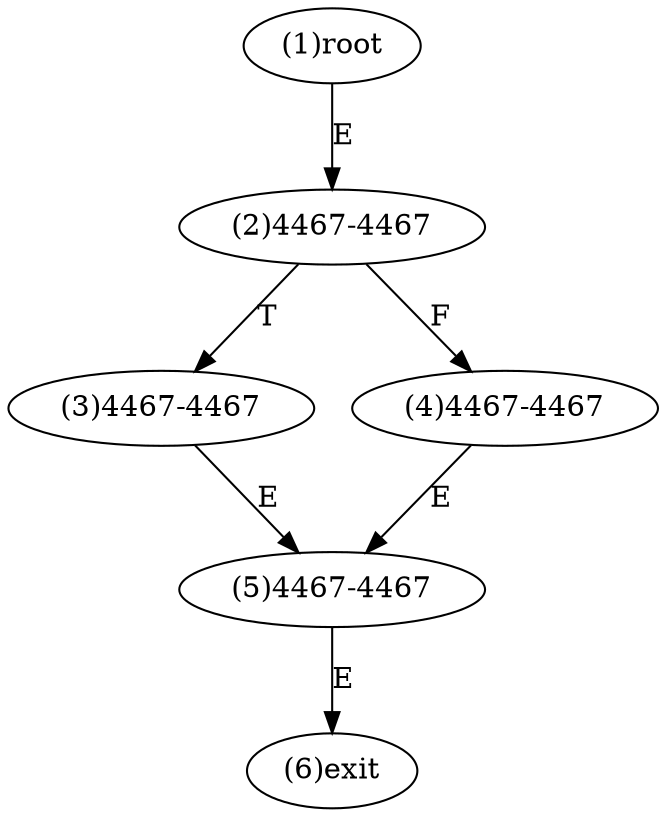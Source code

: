 digraph "" { 
1[ label="(1)root"];
2[ label="(2)4467-4467"];
3[ label="(3)4467-4467"];
4[ label="(4)4467-4467"];
5[ label="(5)4467-4467"];
6[ label="(6)exit"];
1->2[ label="E"];
2->4[ label="F"];
2->3[ label="T"];
3->5[ label="E"];
4->5[ label="E"];
5->6[ label="E"];
}